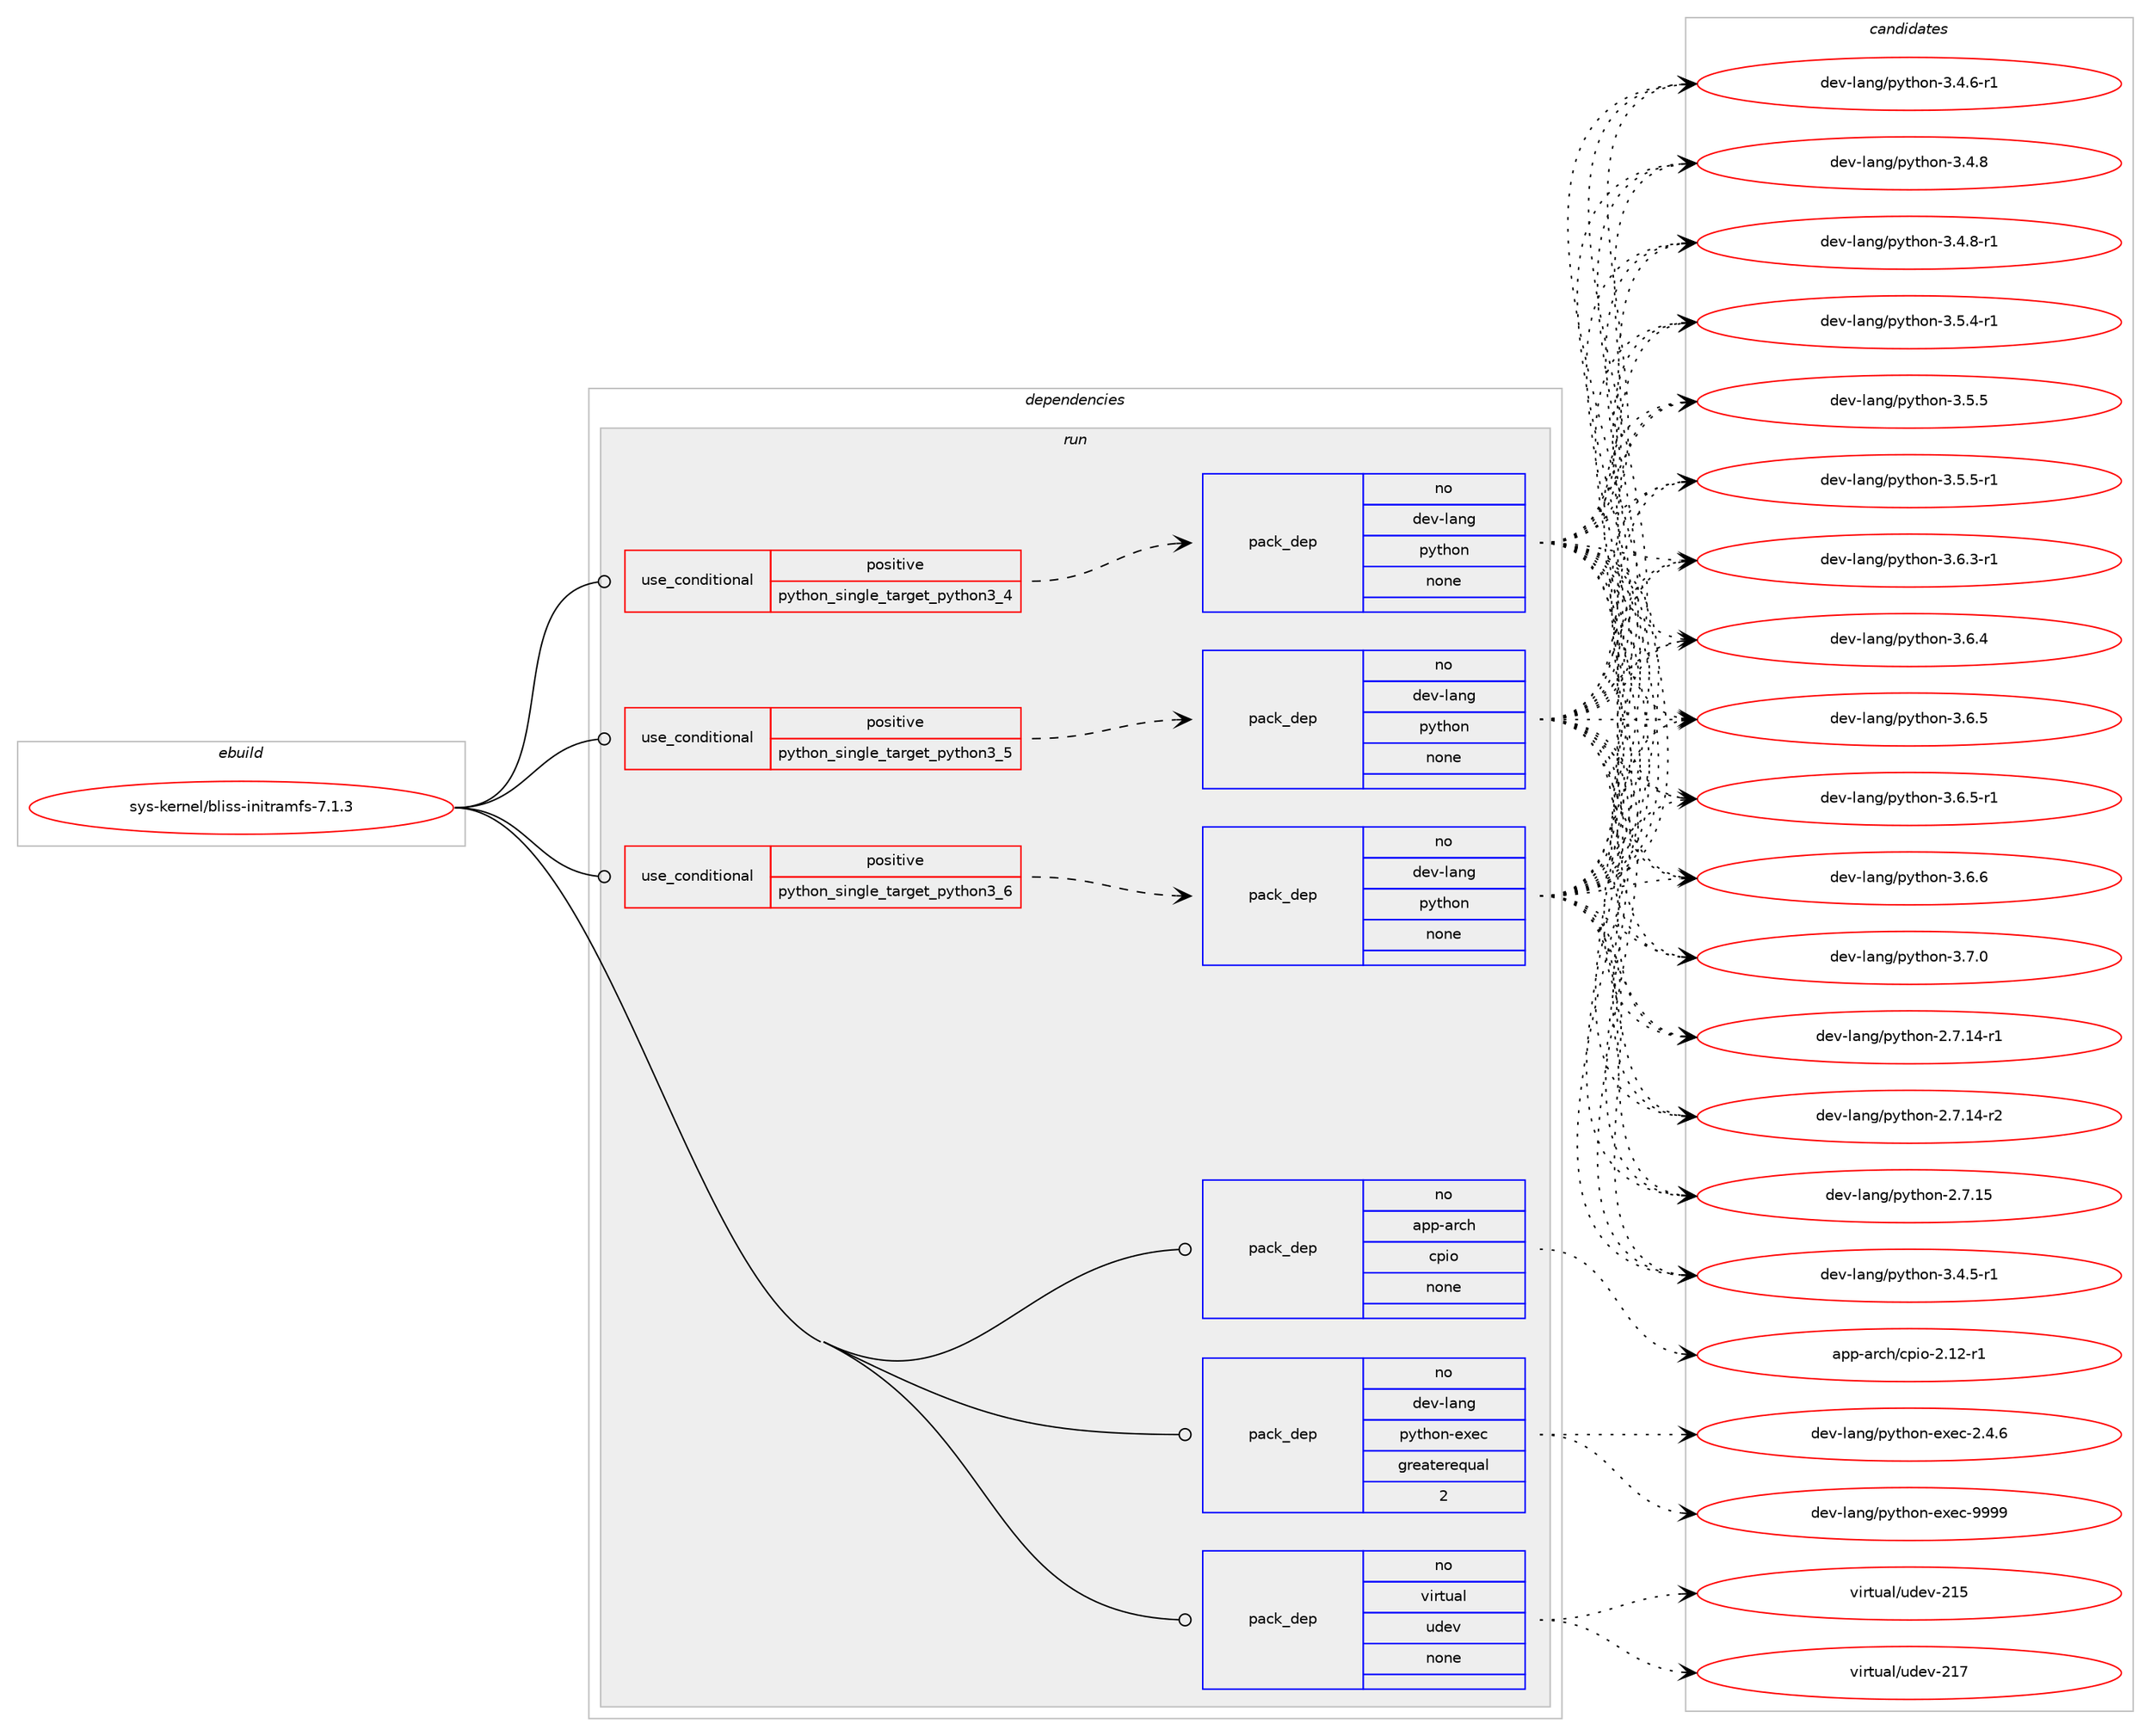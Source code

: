 digraph prolog {

# *************
# Graph options
# *************

newrank=true;
concentrate=true;
compound=true;
graph [rankdir=LR,fontname=Helvetica,fontsize=10,ranksep=1.5];#, ranksep=2.5, nodesep=0.2];
edge  [arrowhead=vee];
node  [fontname=Helvetica,fontsize=10];

# **********
# The ebuild
# **********

subgraph cluster_leftcol {
color=gray;
rank=same;
label=<<i>ebuild</i>>;
id [label="sys-kernel/bliss-initramfs-7.1.3", color=red, width=4, href="../sys-kernel/bliss-initramfs-7.1.3.svg"];
}

# ****************
# The dependencies
# ****************

subgraph cluster_midcol {
color=gray;
label=<<i>dependencies</i>>;
subgraph cluster_compile {
fillcolor="#eeeeee";
style=filled;
label=<<i>compile</i>>;
}
subgraph cluster_compileandrun {
fillcolor="#eeeeee";
style=filled;
label=<<i>compile and run</i>>;
}
subgraph cluster_run {
fillcolor="#eeeeee";
style=filled;
label=<<i>run</i>>;
subgraph cond1460 {
dependency8011 [label=<<TABLE BORDER="0" CELLBORDER="1" CELLSPACING="0" CELLPADDING="4"><TR><TD ROWSPAN="3" CELLPADDING="10">use_conditional</TD></TR><TR><TD>positive</TD></TR><TR><TD>python_single_target_python3_4</TD></TR></TABLE>>, shape=none, color=red];
subgraph pack6348 {
dependency8012 [label=<<TABLE BORDER="0" CELLBORDER="1" CELLSPACING="0" CELLPADDING="4" WIDTH="220"><TR><TD ROWSPAN="6" CELLPADDING="30">pack_dep</TD></TR><TR><TD WIDTH="110">no</TD></TR><TR><TD>dev-lang</TD></TR><TR><TD>python</TD></TR><TR><TD>none</TD></TR><TR><TD></TD></TR></TABLE>>, shape=none, color=blue];
}
dependency8011:e -> dependency8012:w [weight=20,style="dashed",arrowhead="vee"];
}
id:e -> dependency8011:w [weight=20,style="solid",arrowhead="odot"];
subgraph cond1461 {
dependency8013 [label=<<TABLE BORDER="0" CELLBORDER="1" CELLSPACING="0" CELLPADDING="4"><TR><TD ROWSPAN="3" CELLPADDING="10">use_conditional</TD></TR><TR><TD>positive</TD></TR><TR><TD>python_single_target_python3_5</TD></TR></TABLE>>, shape=none, color=red];
subgraph pack6349 {
dependency8014 [label=<<TABLE BORDER="0" CELLBORDER="1" CELLSPACING="0" CELLPADDING="4" WIDTH="220"><TR><TD ROWSPAN="6" CELLPADDING="30">pack_dep</TD></TR><TR><TD WIDTH="110">no</TD></TR><TR><TD>dev-lang</TD></TR><TR><TD>python</TD></TR><TR><TD>none</TD></TR><TR><TD></TD></TR></TABLE>>, shape=none, color=blue];
}
dependency8013:e -> dependency8014:w [weight=20,style="dashed",arrowhead="vee"];
}
id:e -> dependency8013:w [weight=20,style="solid",arrowhead="odot"];
subgraph cond1462 {
dependency8015 [label=<<TABLE BORDER="0" CELLBORDER="1" CELLSPACING="0" CELLPADDING="4"><TR><TD ROWSPAN="3" CELLPADDING="10">use_conditional</TD></TR><TR><TD>positive</TD></TR><TR><TD>python_single_target_python3_6</TD></TR></TABLE>>, shape=none, color=red];
subgraph pack6350 {
dependency8016 [label=<<TABLE BORDER="0" CELLBORDER="1" CELLSPACING="0" CELLPADDING="4" WIDTH="220"><TR><TD ROWSPAN="6" CELLPADDING="30">pack_dep</TD></TR><TR><TD WIDTH="110">no</TD></TR><TR><TD>dev-lang</TD></TR><TR><TD>python</TD></TR><TR><TD>none</TD></TR><TR><TD></TD></TR></TABLE>>, shape=none, color=blue];
}
dependency8015:e -> dependency8016:w [weight=20,style="dashed",arrowhead="vee"];
}
id:e -> dependency8015:w [weight=20,style="solid",arrowhead="odot"];
subgraph pack6351 {
dependency8017 [label=<<TABLE BORDER="0" CELLBORDER="1" CELLSPACING="0" CELLPADDING="4" WIDTH="220"><TR><TD ROWSPAN="6" CELLPADDING="30">pack_dep</TD></TR><TR><TD WIDTH="110">no</TD></TR><TR><TD>app-arch</TD></TR><TR><TD>cpio</TD></TR><TR><TD>none</TD></TR><TR><TD></TD></TR></TABLE>>, shape=none, color=blue];
}
id:e -> dependency8017:w [weight=20,style="solid",arrowhead="odot"];
subgraph pack6352 {
dependency8018 [label=<<TABLE BORDER="0" CELLBORDER="1" CELLSPACING="0" CELLPADDING="4" WIDTH="220"><TR><TD ROWSPAN="6" CELLPADDING="30">pack_dep</TD></TR><TR><TD WIDTH="110">no</TD></TR><TR><TD>dev-lang</TD></TR><TR><TD>python-exec</TD></TR><TR><TD>greaterequal</TD></TR><TR><TD>2</TD></TR></TABLE>>, shape=none, color=blue];
}
id:e -> dependency8018:w [weight=20,style="solid",arrowhead="odot"];
subgraph pack6353 {
dependency8019 [label=<<TABLE BORDER="0" CELLBORDER="1" CELLSPACING="0" CELLPADDING="4" WIDTH="220"><TR><TD ROWSPAN="6" CELLPADDING="30">pack_dep</TD></TR><TR><TD WIDTH="110">no</TD></TR><TR><TD>virtual</TD></TR><TR><TD>udev</TD></TR><TR><TD>none</TD></TR><TR><TD></TD></TR></TABLE>>, shape=none, color=blue];
}
id:e -> dependency8019:w [weight=20,style="solid",arrowhead="odot"];
}
}

# **************
# The candidates
# **************

subgraph cluster_choices {
rank=same;
color=gray;
label=<<i>candidates</i>>;

subgraph choice6348 {
color=black;
nodesep=1;
choice100101118451089711010347112121116104111110455046554649524511449 [label="dev-lang/python-2.7.14-r1", color=red, width=4,href="../dev-lang/python-2.7.14-r1.svg"];
choice100101118451089711010347112121116104111110455046554649524511450 [label="dev-lang/python-2.7.14-r2", color=red, width=4,href="../dev-lang/python-2.7.14-r2.svg"];
choice10010111845108971101034711212111610411111045504655464953 [label="dev-lang/python-2.7.15", color=red, width=4,href="../dev-lang/python-2.7.15.svg"];
choice1001011184510897110103471121211161041111104551465246534511449 [label="dev-lang/python-3.4.5-r1", color=red, width=4,href="../dev-lang/python-3.4.5-r1.svg"];
choice1001011184510897110103471121211161041111104551465246544511449 [label="dev-lang/python-3.4.6-r1", color=red, width=4,href="../dev-lang/python-3.4.6-r1.svg"];
choice100101118451089711010347112121116104111110455146524656 [label="dev-lang/python-3.4.8", color=red, width=4,href="../dev-lang/python-3.4.8.svg"];
choice1001011184510897110103471121211161041111104551465246564511449 [label="dev-lang/python-3.4.8-r1", color=red, width=4,href="../dev-lang/python-3.4.8-r1.svg"];
choice1001011184510897110103471121211161041111104551465346524511449 [label="dev-lang/python-3.5.4-r1", color=red, width=4,href="../dev-lang/python-3.5.4-r1.svg"];
choice100101118451089711010347112121116104111110455146534653 [label="dev-lang/python-3.5.5", color=red, width=4,href="../dev-lang/python-3.5.5.svg"];
choice1001011184510897110103471121211161041111104551465346534511449 [label="dev-lang/python-3.5.5-r1", color=red, width=4,href="../dev-lang/python-3.5.5-r1.svg"];
choice1001011184510897110103471121211161041111104551465446514511449 [label="dev-lang/python-3.6.3-r1", color=red, width=4,href="../dev-lang/python-3.6.3-r1.svg"];
choice100101118451089711010347112121116104111110455146544652 [label="dev-lang/python-3.6.4", color=red, width=4,href="../dev-lang/python-3.6.4.svg"];
choice100101118451089711010347112121116104111110455146544653 [label="dev-lang/python-3.6.5", color=red, width=4,href="../dev-lang/python-3.6.5.svg"];
choice1001011184510897110103471121211161041111104551465446534511449 [label="dev-lang/python-3.6.5-r1", color=red, width=4,href="../dev-lang/python-3.6.5-r1.svg"];
choice100101118451089711010347112121116104111110455146544654 [label="dev-lang/python-3.6.6", color=red, width=4,href="../dev-lang/python-3.6.6.svg"];
choice100101118451089711010347112121116104111110455146554648 [label="dev-lang/python-3.7.0", color=red, width=4,href="../dev-lang/python-3.7.0.svg"];
dependency8012:e -> choice100101118451089711010347112121116104111110455046554649524511449:w [style=dotted,weight="100"];
dependency8012:e -> choice100101118451089711010347112121116104111110455046554649524511450:w [style=dotted,weight="100"];
dependency8012:e -> choice10010111845108971101034711212111610411111045504655464953:w [style=dotted,weight="100"];
dependency8012:e -> choice1001011184510897110103471121211161041111104551465246534511449:w [style=dotted,weight="100"];
dependency8012:e -> choice1001011184510897110103471121211161041111104551465246544511449:w [style=dotted,weight="100"];
dependency8012:e -> choice100101118451089711010347112121116104111110455146524656:w [style=dotted,weight="100"];
dependency8012:e -> choice1001011184510897110103471121211161041111104551465246564511449:w [style=dotted,weight="100"];
dependency8012:e -> choice1001011184510897110103471121211161041111104551465346524511449:w [style=dotted,weight="100"];
dependency8012:e -> choice100101118451089711010347112121116104111110455146534653:w [style=dotted,weight="100"];
dependency8012:e -> choice1001011184510897110103471121211161041111104551465346534511449:w [style=dotted,weight="100"];
dependency8012:e -> choice1001011184510897110103471121211161041111104551465446514511449:w [style=dotted,weight="100"];
dependency8012:e -> choice100101118451089711010347112121116104111110455146544652:w [style=dotted,weight="100"];
dependency8012:e -> choice100101118451089711010347112121116104111110455146544653:w [style=dotted,weight="100"];
dependency8012:e -> choice1001011184510897110103471121211161041111104551465446534511449:w [style=dotted,weight="100"];
dependency8012:e -> choice100101118451089711010347112121116104111110455146544654:w [style=dotted,weight="100"];
dependency8012:e -> choice100101118451089711010347112121116104111110455146554648:w [style=dotted,weight="100"];
}
subgraph choice6349 {
color=black;
nodesep=1;
choice100101118451089711010347112121116104111110455046554649524511449 [label="dev-lang/python-2.7.14-r1", color=red, width=4,href="../dev-lang/python-2.7.14-r1.svg"];
choice100101118451089711010347112121116104111110455046554649524511450 [label="dev-lang/python-2.7.14-r2", color=red, width=4,href="../dev-lang/python-2.7.14-r2.svg"];
choice10010111845108971101034711212111610411111045504655464953 [label="dev-lang/python-2.7.15", color=red, width=4,href="../dev-lang/python-2.7.15.svg"];
choice1001011184510897110103471121211161041111104551465246534511449 [label="dev-lang/python-3.4.5-r1", color=red, width=4,href="../dev-lang/python-3.4.5-r1.svg"];
choice1001011184510897110103471121211161041111104551465246544511449 [label="dev-lang/python-3.4.6-r1", color=red, width=4,href="../dev-lang/python-3.4.6-r1.svg"];
choice100101118451089711010347112121116104111110455146524656 [label="dev-lang/python-3.4.8", color=red, width=4,href="../dev-lang/python-3.4.8.svg"];
choice1001011184510897110103471121211161041111104551465246564511449 [label="dev-lang/python-3.4.8-r1", color=red, width=4,href="../dev-lang/python-3.4.8-r1.svg"];
choice1001011184510897110103471121211161041111104551465346524511449 [label="dev-lang/python-3.5.4-r1", color=red, width=4,href="../dev-lang/python-3.5.4-r1.svg"];
choice100101118451089711010347112121116104111110455146534653 [label="dev-lang/python-3.5.5", color=red, width=4,href="../dev-lang/python-3.5.5.svg"];
choice1001011184510897110103471121211161041111104551465346534511449 [label="dev-lang/python-3.5.5-r1", color=red, width=4,href="../dev-lang/python-3.5.5-r1.svg"];
choice1001011184510897110103471121211161041111104551465446514511449 [label="dev-lang/python-3.6.3-r1", color=red, width=4,href="../dev-lang/python-3.6.3-r1.svg"];
choice100101118451089711010347112121116104111110455146544652 [label="dev-lang/python-3.6.4", color=red, width=4,href="../dev-lang/python-3.6.4.svg"];
choice100101118451089711010347112121116104111110455146544653 [label="dev-lang/python-3.6.5", color=red, width=4,href="../dev-lang/python-3.6.5.svg"];
choice1001011184510897110103471121211161041111104551465446534511449 [label="dev-lang/python-3.6.5-r1", color=red, width=4,href="../dev-lang/python-3.6.5-r1.svg"];
choice100101118451089711010347112121116104111110455146544654 [label="dev-lang/python-3.6.6", color=red, width=4,href="../dev-lang/python-3.6.6.svg"];
choice100101118451089711010347112121116104111110455146554648 [label="dev-lang/python-3.7.0", color=red, width=4,href="../dev-lang/python-3.7.0.svg"];
dependency8014:e -> choice100101118451089711010347112121116104111110455046554649524511449:w [style=dotted,weight="100"];
dependency8014:e -> choice100101118451089711010347112121116104111110455046554649524511450:w [style=dotted,weight="100"];
dependency8014:e -> choice10010111845108971101034711212111610411111045504655464953:w [style=dotted,weight="100"];
dependency8014:e -> choice1001011184510897110103471121211161041111104551465246534511449:w [style=dotted,weight="100"];
dependency8014:e -> choice1001011184510897110103471121211161041111104551465246544511449:w [style=dotted,weight="100"];
dependency8014:e -> choice100101118451089711010347112121116104111110455146524656:w [style=dotted,weight="100"];
dependency8014:e -> choice1001011184510897110103471121211161041111104551465246564511449:w [style=dotted,weight="100"];
dependency8014:e -> choice1001011184510897110103471121211161041111104551465346524511449:w [style=dotted,weight="100"];
dependency8014:e -> choice100101118451089711010347112121116104111110455146534653:w [style=dotted,weight="100"];
dependency8014:e -> choice1001011184510897110103471121211161041111104551465346534511449:w [style=dotted,weight="100"];
dependency8014:e -> choice1001011184510897110103471121211161041111104551465446514511449:w [style=dotted,weight="100"];
dependency8014:e -> choice100101118451089711010347112121116104111110455146544652:w [style=dotted,weight="100"];
dependency8014:e -> choice100101118451089711010347112121116104111110455146544653:w [style=dotted,weight="100"];
dependency8014:e -> choice1001011184510897110103471121211161041111104551465446534511449:w [style=dotted,weight="100"];
dependency8014:e -> choice100101118451089711010347112121116104111110455146544654:w [style=dotted,weight="100"];
dependency8014:e -> choice100101118451089711010347112121116104111110455146554648:w [style=dotted,weight="100"];
}
subgraph choice6350 {
color=black;
nodesep=1;
choice100101118451089711010347112121116104111110455046554649524511449 [label="dev-lang/python-2.7.14-r1", color=red, width=4,href="../dev-lang/python-2.7.14-r1.svg"];
choice100101118451089711010347112121116104111110455046554649524511450 [label="dev-lang/python-2.7.14-r2", color=red, width=4,href="../dev-lang/python-2.7.14-r2.svg"];
choice10010111845108971101034711212111610411111045504655464953 [label="dev-lang/python-2.7.15", color=red, width=4,href="../dev-lang/python-2.7.15.svg"];
choice1001011184510897110103471121211161041111104551465246534511449 [label="dev-lang/python-3.4.5-r1", color=red, width=4,href="../dev-lang/python-3.4.5-r1.svg"];
choice1001011184510897110103471121211161041111104551465246544511449 [label="dev-lang/python-3.4.6-r1", color=red, width=4,href="../dev-lang/python-3.4.6-r1.svg"];
choice100101118451089711010347112121116104111110455146524656 [label="dev-lang/python-3.4.8", color=red, width=4,href="../dev-lang/python-3.4.8.svg"];
choice1001011184510897110103471121211161041111104551465246564511449 [label="dev-lang/python-3.4.8-r1", color=red, width=4,href="../dev-lang/python-3.4.8-r1.svg"];
choice1001011184510897110103471121211161041111104551465346524511449 [label="dev-lang/python-3.5.4-r1", color=red, width=4,href="../dev-lang/python-3.5.4-r1.svg"];
choice100101118451089711010347112121116104111110455146534653 [label="dev-lang/python-3.5.5", color=red, width=4,href="../dev-lang/python-3.5.5.svg"];
choice1001011184510897110103471121211161041111104551465346534511449 [label="dev-lang/python-3.5.5-r1", color=red, width=4,href="../dev-lang/python-3.5.5-r1.svg"];
choice1001011184510897110103471121211161041111104551465446514511449 [label="dev-lang/python-3.6.3-r1", color=red, width=4,href="../dev-lang/python-3.6.3-r1.svg"];
choice100101118451089711010347112121116104111110455146544652 [label="dev-lang/python-3.6.4", color=red, width=4,href="../dev-lang/python-3.6.4.svg"];
choice100101118451089711010347112121116104111110455146544653 [label="dev-lang/python-3.6.5", color=red, width=4,href="../dev-lang/python-3.6.5.svg"];
choice1001011184510897110103471121211161041111104551465446534511449 [label="dev-lang/python-3.6.5-r1", color=red, width=4,href="../dev-lang/python-3.6.5-r1.svg"];
choice100101118451089711010347112121116104111110455146544654 [label="dev-lang/python-3.6.6", color=red, width=4,href="../dev-lang/python-3.6.6.svg"];
choice100101118451089711010347112121116104111110455146554648 [label="dev-lang/python-3.7.0", color=red, width=4,href="../dev-lang/python-3.7.0.svg"];
dependency8016:e -> choice100101118451089711010347112121116104111110455046554649524511449:w [style=dotted,weight="100"];
dependency8016:e -> choice100101118451089711010347112121116104111110455046554649524511450:w [style=dotted,weight="100"];
dependency8016:e -> choice10010111845108971101034711212111610411111045504655464953:w [style=dotted,weight="100"];
dependency8016:e -> choice1001011184510897110103471121211161041111104551465246534511449:w [style=dotted,weight="100"];
dependency8016:e -> choice1001011184510897110103471121211161041111104551465246544511449:w [style=dotted,weight="100"];
dependency8016:e -> choice100101118451089711010347112121116104111110455146524656:w [style=dotted,weight="100"];
dependency8016:e -> choice1001011184510897110103471121211161041111104551465246564511449:w [style=dotted,weight="100"];
dependency8016:e -> choice1001011184510897110103471121211161041111104551465346524511449:w [style=dotted,weight="100"];
dependency8016:e -> choice100101118451089711010347112121116104111110455146534653:w [style=dotted,weight="100"];
dependency8016:e -> choice1001011184510897110103471121211161041111104551465346534511449:w [style=dotted,weight="100"];
dependency8016:e -> choice1001011184510897110103471121211161041111104551465446514511449:w [style=dotted,weight="100"];
dependency8016:e -> choice100101118451089711010347112121116104111110455146544652:w [style=dotted,weight="100"];
dependency8016:e -> choice100101118451089711010347112121116104111110455146544653:w [style=dotted,weight="100"];
dependency8016:e -> choice1001011184510897110103471121211161041111104551465446534511449:w [style=dotted,weight="100"];
dependency8016:e -> choice100101118451089711010347112121116104111110455146544654:w [style=dotted,weight="100"];
dependency8016:e -> choice100101118451089711010347112121116104111110455146554648:w [style=dotted,weight="100"];
}
subgraph choice6351 {
color=black;
nodesep=1;
choice97112112459711499104479911210511145504649504511449 [label="app-arch/cpio-2.12-r1", color=red, width=4,href="../app-arch/cpio-2.12-r1.svg"];
dependency8017:e -> choice97112112459711499104479911210511145504649504511449:w [style=dotted,weight="100"];
}
subgraph choice6352 {
color=black;
nodesep=1;
choice1001011184510897110103471121211161041111104510112010199455046524654 [label="dev-lang/python-exec-2.4.6", color=red, width=4,href="../dev-lang/python-exec-2.4.6.svg"];
choice10010111845108971101034711212111610411111045101120101994557575757 [label="dev-lang/python-exec-9999", color=red, width=4,href="../dev-lang/python-exec-9999.svg"];
dependency8018:e -> choice1001011184510897110103471121211161041111104510112010199455046524654:w [style=dotted,weight="100"];
dependency8018:e -> choice10010111845108971101034711212111610411111045101120101994557575757:w [style=dotted,weight="100"];
}
subgraph choice6353 {
color=black;
nodesep=1;
choice118105114116117971084711710010111845504953 [label="virtual/udev-215", color=red, width=4,href="../virtual/udev-215.svg"];
choice118105114116117971084711710010111845504955 [label="virtual/udev-217", color=red, width=4,href="../virtual/udev-217.svg"];
dependency8019:e -> choice118105114116117971084711710010111845504953:w [style=dotted,weight="100"];
dependency8019:e -> choice118105114116117971084711710010111845504955:w [style=dotted,weight="100"];
}
}

}
